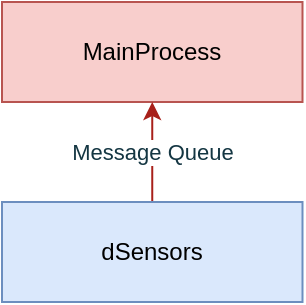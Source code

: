 <mxfile version="16.0.0" type="github" pages="9">
  <diagram name="Overview" id="X1xkp8taMzy9Tt-fy2y1">
    <mxGraphModel dx="2200" dy="764" grid="1" gridSize="10" guides="1" tooltips="1" connect="1" arrows="1" fold="1" page="1" pageScale="1" pageWidth="850" pageHeight="1100" background="none" math="0" shadow="0">
      <root>
        <mxCell id="wn8Pml6cE75ornkcrmNq-0" />
        <mxCell id="wn8Pml6cE75ornkcrmNq-1" parent="wn8Pml6cE75ornkcrmNq-0" />
        <mxCell id="MDNQT7hqEurYdyj0TWIo-0" value="MainProcess" style="rounded=0;whiteSpace=wrap;html=1;sketch=0;strokeColor=#b85450;fillColor=#f8cecc;" parent="wn8Pml6cE75ornkcrmNq-1" vertex="1">
          <mxGeometry x="-480" y="250" width="150.25" height="50" as="geometry" />
        </mxCell>
        <mxCell id="MDNQT7hqEurYdyj0TWIo-3" value="Message Queue" style="edgeStyle=orthogonalEdgeStyle;curved=0;rounded=1;sketch=0;orthogonalLoop=1;jettySize=auto;html=1;fontColor=#143642;strokeColor=#A8201A;fillColor=#FAE5C7;" parent="wn8Pml6cE75ornkcrmNq-1" source="MDNQT7hqEurYdyj0TWIo-1" target="MDNQT7hqEurYdyj0TWIo-0" edge="1">
          <mxGeometry relative="1" as="geometry" />
        </mxCell>
        <mxCell id="MDNQT7hqEurYdyj0TWIo-1" value="dSensors" style="rounded=0;whiteSpace=wrap;html=1;sketch=0;strokeColor=#6c8ebf;fillColor=#dae8fc;" parent="wn8Pml6cE75ornkcrmNq-1" vertex="1">
          <mxGeometry x="-480" y="350" width="150.25" height="50" as="geometry" />
        </mxCell>
      </root>
    </mxGraphModel>
  </diagram>
  <diagram id="aDBwJ8SLfZyllM37NDv4" name="Classes">
    <mxGraphModel dx="931" dy="527" grid="1" gridSize="10" guides="1" tooltips="1" connect="1" arrows="1" fold="1" page="1" pageScale="1" pageWidth="850" pageHeight="1100" math="0" shadow="0">
      <root>
        <mxCell id="17_Jl5ADkOSnZTH1CUi9-0" />
        <mxCell id="17_Jl5ADkOSnZTH1CUi9-1" parent="17_Jl5ADkOSnZTH1CUi9-0" />
        <mxCell id="17_Jl5ADkOSnZTH1CUi9-2" value="CLocalSystem" style="swimlane;fontStyle=1;align=center;verticalAlign=top;childLayout=stackLayout;horizontal=1;startSize=26;horizontalStack=0;resizeParent=1;resizeParentMax=0;resizeLast=0;collapsible=1;marginBottom=0;fillColor=#FAE5C7;strokeColor=#0F8B8D;fontColor=#143642;" parent="17_Jl5ADkOSnZTH1CUi9-1" vertex="1">
          <mxGeometry x="320" y="30" width="210" height="310" as="geometry">
            <mxRectangle x="-80" y="480" width="80" height="26" as="alternateBounds" />
          </mxGeometry>
        </mxCell>
        <mxCell id="17_Jl5ADkOSnZTH1CUi9-3" value="- pir: CPir&#xa;- lamp: CLamp&#xa;- lora: CLoraComm&#xa;- camera: CCamera&#xa;- park: CParkDetection&#xa;&#xa;- msgqSensors: msg queue&#xa;- mutCamFrame: mutex&#xa;- condCamFrame: condition variable&#xa;- timCamFrame: int&#xa;&#xa;&#xa;&#xa;" style="text;strokeColor=none;fillColor=none;align=left;verticalAlign=top;spacingLeft=4;spacingRight=4;overflow=hidden;rotatable=0;points=[[0,0.5],[1,0.5]];portConstraint=eastwest;fontColor=#143642;" parent="17_Jl5ADkOSnZTH1CUi9-2" vertex="1">
          <mxGeometry y="26" width="210" height="154" as="geometry" />
        </mxCell>
        <mxCell id="17_Jl5ADkOSnZTH1CUi9-4" value="" style="line;strokeWidth=1;fillColor=none;align=left;verticalAlign=middle;spacingTop=-1;spacingLeft=3;spacingRight=3;rotatable=0;labelPosition=right;points=[];portConstraint=eastwest;labelBackgroundColor=#DAD2D8;strokeColor=#0F8B8D;fontColor=#143642;" parent="17_Jl5ADkOSnZTH1CUi9-2" vertex="1">
          <mxGeometry y="180" width="210" height="2" as="geometry" />
        </mxCell>
        <mxCell id="17_Jl5ADkOSnZTH1CUi9-5" value="+ CLocalSystem(void)&#xa;+ ~CLocalSystem(void)&#xa;&#xa;+ run(void) void&#xa;- tLoraRecv(void*) void&#xa;- tRecvSensors(void*) void&#xa;- tParkDetection(void*) void&#xa;- pirISR() void&#xa;" style="text;strokeColor=none;fillColor=none;align=left;verticalAlign=top;spacingLeft=4;spacingRight=4;overflow=hidden;rotatable=0;points=[[0,0.5],[1,0.5]];portConstraint=eastwest;fontColor=#143642;" parent="17_Jl5ADkOSnZTH1CUi9-2" vertex="1">
          <mxGeometry y="182" width="210" height="128" as="geometry" />
        </mxCell>
        <mxCell id="17_Jl5ADkOSnZTH1CUi9-26" value="" style="endArrow=diamondThin;endFill=1;endSize=24;html=1;rounded=0;sketch=0;fontColor=#143642;strokeColor=#A8201A;fillColor=#FAE5C7;entryX=1;entryY=0.5;entryDx=0;entryDy=0;" parent="17_Jl5ADkOSnZTH1CUi9-1" target="Hq7dAJ2Xw5EHeuFoyqBQ-2" edge="1">
          <mxGeometry width="160" relative="1" as="geometry">
            <mxPoint x="320" y="95" as="sourcePoint" />
            <mxPoint x="285" y="53" as="targetPoint" />
          </mxGeometry>
        </mxCell>
        <mxCell id="17_Jl5ADkOSnZTH1CUi9-27" value="" style="endArrow=diamondThin;endFill=1;endSize=24;html=1;rounded=0;sketch=0;fontColor=#143642;strokeColor=#A8201A;fillColor=#FAE5C7;entryX=1;entryY=0.5;entryDx=0;entryDy=0;exitX=-0.001;exitY=0.411;exitDx=0;exitDy=0;exitPerimeter=0;" parent="17_Jl5ADkOSnZTH1CUi9-1" source="17_Jl5ADkOSnZTH1CUi9-5" target="Hq7dAJ2Xw5EHeuFoyqBQ-4" edge="1">
          <mxGeometry width="160" relative="1" as="geometry">
            <mxPoint x="404.04" y="154.024" as="sourcePoint" />
            <mxPoint x="240" y="191" as="targetPoint" />
          </mxGeometry>
        </mxCell>
        <mxCell id="17_Jl5ADkOSnZTH1CUi9-28" value="" style="endArrow=diamondThin;endFill=1;endSize=24;html=1;rounded=0;sketch=0;fontColor=#143642;strokeColor=#A8201A;fillColor=#FAE5C7;entryX=0;entryY=0.5;entryDx=0;entryDy=0;exitX=1.008;exitY=0.387;exitDx=0;exitDy=0;exitPerimeter=0;" parent="17_Jl5ADkOSnZTH1CUi9-1" source="17_Jl5ADkOSnZTH1CUi9-3" target="Hq7dAJ2Xw5EHeuFoyqBQ-0" edge="1">
          <mxGeometry width="160" relative="1" as="geometry">
            <mxPoint x="455" y="200" as="sourcePoint" />
            <mxPoint x="600" y="126" as="targetPoint" />
          </mxGeometry>
        </mxCell>
        <mxCell id="17_Jl5ADkOSnZTH1CUi9-30" value="" style="endArrow=diamondThin;endFill=1;endSize=24;html=1;rounded=0;sketch=0;fontColor=#143642;strokeColor=#A8201A;fillColor=#FAE5C7;entryX=0;entryY=0.5;entryDx=0;entryDy=0;exitX=0.999;exitY=0.906;exitDx=0;exitDy=0;exitPerimeter=0;" parent="17_Jl5ADkOSnZTH1CUi9-1" source="17_Jl5ADkOSnZTH1CUi9-3" target="Hq7dAJ2Xw5EHeuFoyqBQ-1" edge="1">
          <mxGeometry width="160" relative="1" as="geometry">
            <mxPoint x="540" y="148" as="sourcePoint" />
            <mxPoint x="600" y="183" as="targetPoint" />
          </mxGeometry>
        </mxCell>
        <mxCell id="17_Jl5ADkOSnZTH1CUi9-35" value="" style="endArrow=diamondThin;endFill=1;endSize=24;html=1;rounded=0;sketch=0;fontColor=#143642;strokeColor=#A8201A;fillColor=#FAE5C7;entryX=1;entryY=0.5;entryDx=0;entryDy=0;exitX=0.006;exitY=0.708;exitDx=0;exitDy=0;exitPerimeter=0;" parent="17_Jl5ADkOSnZTH1CUi9-1" source="17_Jl5ADkOSnZTH1CUi9-3" target="Hq7dAJ2Xw5EHeuFoyqBQ-3" edge="1">
          <mxGeometry width="160" relative="1" as="geometry">
            <mxPoint x="345" y="120" as="sourcePoint" />
            <mxPoint x="250" y="120.02" as="targetPoint" />
          </mxGeometry>
        </mxCell>
        <mxCell id="Hq7dAJ2Xw5EHeuFoyqBQ-0" value="CPir" style="rounded=0;whiteSpace=wrap;html=1;sketch=0;fontColor=#143642;strokeColor=#0F8B8D;fillColor=#FAE5C7;fontStyle=1" parent="17_Jl5ADkOSnZTH1CUi9-1" vertex="1">
          <mxGeometry x="600" y="100" width="120" height="30" as="geometry" />
        </mxCell>
        <mxCell id="Hq7dAJ2Xw5EHeuFoyqBQ-1" value="CLamp" style="rounded=0;whiteSpace=wrap;html=1;sketch=0;fontColor=#143642;strokeColor=#0F8B8D;fillColor=#FAE5C7;fontStyle=1" parent="17_Jl5ADkOSnZTH1CUi9-1" vertex="1">
          <mxGeometry x="600" y="180" width="120" height="30" as="geometry" />
        </mxCell>
        <mxCell id="Hq7dAJ2Xw5EHeuFoyqBQ-2" value="CLoraComm" style="rounded=0;whiteSpace=wrap;html=1;sketch=0;fontColor=#143642;strokeColor=#0F8B8D;fillColor=#FAE5C7;fontStyle=1" parent="17_Jl5ADkOSnZTH1CUi9-1" vertex="1">
          <mxGeometry x="130" y="80" width="120" height="30" as="geometry" />
        </mxCell>
        <mxCell id="Hq7dAJ2Xw5EHeuFoyqBQ-3" value="&lt;div&gt;CCamera&lt;/div&gt;" style="rounded=0;whiteSpace=wrap;html=1;sketch=0;fontColor=#143642;strokeColor=#0F8B8D;fillColor=#FAE5C7;fontStyle=1" parent="17_Jl5ADkOSnZTH1CUi9-1" vertex="1">
          <mxGeometry x="130" y="150" width="120" height="30" as="geometry" />
        </mxCell>
        <mxCell id="Hq7dAJ2Xw5EHeuFoyqBQ-4" value="CParkDetection" style="rounded=0;whiteSpace=wrap;html=1;sketch=0;fontColor=#143642;strokeColor=#0F8B8D;fillColor=#FAE5C7;fontStyle=1" parent="17_Jl5ADkOSnZTH1CUi9-1" vertex="1">
          <mxGeometry x="130" y="250" width="120" height="30" as="geometry" />
        </mxCell>
      </root>
    </mxGraphModel>
  </diagram>
  <diagram id="HcdjmoZaPBOQuIixv0jm" name="ThreadsPriority">
    <mxGraphModel dx="1350" dy="764" grid="1" gridSize="10" guides="1" tooltips="1" connect="1" arrows="1" fold="1" page="1" pageScale="1" pageWidth="850" pageHeight="1100" math="0" shadow="0">
      <root>
        <mxCell id="skMfZww8q4JZ88V34bja-0" />
        <mxCell id="skMfZww8q4JZ88V34bja-1" parent="skMfZww8q4JZ88V34bja-0" />
        <mxCell id="rdfeNp6-GMCc2yEgZiX8-2" value="PirISR" style="rounded=1;whiteSpace=wrap;html=1;fillColor=#f8cecc;strokeColor=#b85450;" parent="skMfZww8q4JZ88V34bja-1" vertex="1">
          <mxGeometry x="160" y="200" width="80" height="30" as="geometry" />
        </mxCell>
        <mxCell id="rdfeNp6-GMCc2yEgZiX8-3" value="tLoraRecv" style="rounded=1;whiteSpace=wrap;html=1;fillColor=#ffe6cc;strokeColor=#d79b00;" parent="skMfZww8q4JZ88V34bja-1" vertex="1">
          <mxGeometry x="240" y="240" width="80" height="30" as="geometry" />
        </mxCell>
        <mxCell id="rdfeNp6-GMCc2yEgZiX8-4" value="tRecvSensor" style="rounded=1;whiteSpace=wrap;html=1;fillColor=#fff2cc;strokeColor=#d6b656;" parent="skMfZww8q4JZ88V34bja-1" vertex="1">
          <mxGeometry x="160" y="240" width="80" height="30" as="geometry" />
        </mxCell>
        <mxCell id="rdfeNp6-GMCc2yEgZiX8-5" value="tParkDetection" style="rounded=1;whiteSpace=wrap;html=1;fillColor=#d5e8d4;strokeColor=#82b366;" parent="skMfZww8q4JZ88V34bja-1" vertex="1">
          <mxGeometry x="160" y="280" width="160" height="30" as="geometry" />
        </mxCell>
        <mxCell id="rdfeNp6-GMCc2yEgZiX8-6" value="tSend" style="rounded=1;whiteSpace=wrap;html=1;fillColor=#f5f5f5;strokeColor=#666666;fontColor=#333333;" parent="skMfZww8q4JZ88V34bja-1" vertex="1">
          <mxGeometry x="240" y="200" width="80" height="30" as="geometry" />
        </mxCell>
        <mxCell id="rdfeNp6-GMCc2yEgZiX8-7" value="tIdle" style="rounded=1;whiteSpace=wrap;html=1;fillColor=#e1d5e7;strokeColor=#9673a6;" parent="skMfZww8q4JZ88V34bja-1" vertex="1">
          <mxGeometry x="160" y="320" width="160" height="30" as="geometry" />
        </mxCell>
        <mxCell id="rdfeNp6-GMCc2yEgZiX8-8" value="" style="shape=flexArrow;endArrow=classic;html=1;rounded=0;fillColor=#f5f5f5;gradientColor=#b3b3b3;strokeColor=#666666;" parent="skMfZww8q4JZ88V34bja-1" edge="1">
          <mxGeometry width="50" height="50" relative="1" as="geometry">
            <mxPoint x="360" y="350" as="sourcePoint" />
            <mxPoint x="360" y="200" as="targetPoint" />
          </mxGeometry>
        </mxCell>
        <mxCell id="rdfeNp6-GMCc2yEgZiX8-9" value="&lt;div&gt;Priority&lt;/div&gt;&lt;div&gt;Level&lt;/div&gt;" style="edgeLabel;html=1;align=center;verticalAlign=middle;resizable=0;points=[];labelBackgroundColor=default;fontStyle=1" parent="rdfeNp6-GMCc2yEgZiX8-8" vertex="1" connectable="0">
          <mxGeometry x="0.539" y="-2" relative="1" as="geometry">
            <mxPoint x="28" y="46" as="offset" />
          </mxGeometry>
        </mxCell>
      </root>
    </mxGraphModel>
  </diagram>
  <diagram id="zZQZrM1WZ4lBrJhfg9WA" name="MainProcess">
    <mxGraphModel dx="1493" dy="364" grid="1" gridSize="10" guides="1" tooltips="1" connect="1" arrows="1" fold="1" page="1" pageScale="1" pageWidth="850" pageHeight="1100" background="none" math="0" shadow="0">
      <root>
        <mxCell id="0Oqra8mfgf_KKJ2Kf83Z-0" />
        <mxCell id="0Oqra8mfgf_KKJ2Kf83Z-1" parent="0Oqra8mfgf_KKJ2Kf83Z-0" />
        <mxCell id="ur2-hx13VQ8dB1HA1T7C-0" style="edgeStyle=orthogonalEdgeStyle;curved=0;rounded=1;sketch=0;orthogonalLoop=1;jettySize=auto;html=1;exitX=0.5;exitY=1;exitDx=0;exitDy=0;entryX=0.5;entryY=0;entryDx=0;entryDy=0;fontColor=#143642;strokeColor=#A8201A;fillColor=#FAE5C7;labelBackgroundColor=#DAD2D8;" parent="0Oqra8mfgf_KKJ2Kf83Z-1" source="ur2-hx13VQ8dB1HA1T7C-1" edge="1">
          <mxGeometry relative="1" as="geometry">
            <mxPoint x="-424.5" y="150" as="targetPoint" />
          </mxGeometry>
        </mxCell>
        <mxCell id="ur2-hx13VQ8dB1HA1T7C-1" value="MainProcess" style="ellipse;whiteSpace=wrap;html=1;fillColor=#FAE5C7;strokeColor=#0F8B8D;fontColor=#143642;fontStyle=1" parent="0Oqra8mfgf_KKJ2Kf83Z-1" vertex="1">
          <mxGeometry x="-488" y="70" width="125.5" height="50" as="geometry" />
        </mxCell>
        <mxCell id="ur2-hx13VQ8dB1HA1T7C-2" style="edgeStyle=orthogonalEdgeStyle;rounded=1;orthogonalLoop=1;jettySize=auto;html=1;exitX=0.5;exitY=1;exitDx=0;exitDy=0;entryX=0.5;entryY=0;entryDx=0;entryDy=0;strokeColor=#A8201A;labelBackgroundColor=#DAD2D8;fontColor=#143642;" parent="0Oqra8mfgf_KKJ2Kf83Z-1" source="ur2-hx13VQ8dB1HA1T7C-9" target="ur2-hx13VQ8dB1HA1T7C-20" edge="1">
          <mxGeometry relative="1" as="geometry">
            <mxPoint x="-424.5" y="180" as="sourcePoint" />
            <mxPoint x="-424.75" y="200.0" as="targetPoint" />
          </mxGeometry>
        </mxCell>
        <mxCell id="ur2-hx13VQ8dB1HA1T7C-3" value="end" style="ellipse;whiteSpace=wrap;html=1;fillColor=#FAE5C7;strokeColor=#0F8B8D;fontColor=#143642;fontStyle=1" parent="0Oqra8mfgf_KKJ2Kf83Z-1" vertex="1">
          <mxGeometry x="-448.75" y="260" width="48" height="30" as="geometry" />
        </mxCell>
        <mxCell id="ur2-hx13VQ8dB1HA1T7C-9" value="&lt;div&gt;&lt;b&gt;Create&lt;/b&gt; &lt;b&gt;CLocalSystem &lt;br&gt;&lt;/b&gt;&lt;/div&gt;&lt;div&gt;&lt;i&gt;localSys&lt;/i&gt;&lt;br&gt;&lt;/div&gt;" style="rounded=0;whiteSpace=wrap;html=1;sketch=0;fontColor=#143642;strokeColor=#0F8B8D;fillColor=#FAE5C7;" parent="0Oqra8mfgf_KKJ2Kf83Z-1" vertex="1">
          <mxGeometry x="-500" y="150" width="150.25" height="40" as="geometry" />
        </mxCell>
        <mxCell id="TKmFw9rMKiPm6f0lpF6J-0" style="edgeStyle=orthogonalEdgeStyle;curved=0;rounded=1;sketch=0;orthogonalLoop=1;jettySize=auto;html=1;exitX=0.5;exitY=1;exitDx=0;exitDy=0;entryX=0.5;entryY=0;entryDx=0;entryDy=0;fontColor=#143642;strokeColor=#A8201A;fillColor=#FAE5C7;" parent="0Oqra8mfgf_KKJ2Kf83Z-1" source="ur2-hx13VQ8dB1HA1T7C-20" target="ur2-hx13VQ8dB1HA1T7C-3" edge="1">
          <mxGeometry relative="1" as="geometry" />
        </mxCell>
        <mxCell id="ur2-hx13VQ8dB1HA1T7C-20" value="&lt;i&gt;localSys&lt;/i&gt;&lt;b&gt;.run()&lt;/b&gt;" style="shape=process;whiteSpace=wrap;html=1;backgroundOutline=1;rounded=0;sketch=0;fontColor=#143642;strokeColor=#0F8B8D;fillColor=#FAE5C7;" parent="0Oqra8mfgf_KKJ2Kf83Z-1" vertex="1">
          <mxGeometry x="-499.75" y="210" width="150" height="30" as="geometry" />
        </mxCell>
      </root>
    </mxGraphModel>
  </diagram>
  <diagram id="xHVjVa41gpsMB4-rL8iE" name="dSensors">
    <mxGraphModel dx="1350" dy="764" grid="1" gridSize="10" guides="1" tooltips="1" connect="1" arrows="1" fold="1" page="1" pageScale="1" pageWidth="850" pageHeight="1100" math="0" shadow="0">
      <root>
        <mxCell id="9kqkc8BBmVhAWw2xq4RF-0" />
        <mxCell id="9kqkc8BBmVhAWw2xq4RF-1" parent="9kqkc8BBmVhAWw2xq4RF-0" />
      </root>
    </mxGraphModel>
  </diagram>
  <diagram id="kUx3Zdc3TNYwLdigoiu9" name="Page-6">
    <mxGraphModel dx="771" dy="437" grid="1" gridSize="10" guides="1" tooltips="1" connect="1" arrows="1" fold="1" page="1" pageScale="1" pageWidth="850" pageHeight="1100" math="0" shadow="0">
      <root>
        <mxCell id="mDH3PJlSy2GJsS2bXpHo-0" />
        <mxCell id="mDH3PJlSy2GJsS2bXpHo-1" parent="mDH3PJlSy2GJsS2bXpHo-0" />
        <mxCell id="mDH3PJlSy2GJsS2bXpHo-2" value="CLdr" style="swimlane;fontStyle=1;align=center;verticalAlign=top;childLayout=stackLayout;horizontal=1;startSize=26;horizontalStack=0;resizeParent=1;resizeParentMax=0;resizeLast=0;collapsible=1;marginBottom=0;fillColor=#FAE5C7;strokeColor=#0F8B8D;fontColor=#143642;" vertex="1" parent="mDH3PJlSy2GJsS2bXpHo-1">
          <mxGeometry x="280" y="80" width="230" height="210" as="geometry" />
        </mxCell>
        <mxCell id="mDH3PJlSy2GJsS2bXpHo-3" value="- luxState : LuxState&#xa;&#xa;- ldrTxList : LdrTxFrame*&#xa;&#xa; " style="text;strokeColor=none;fillColor=none;align=left;verticalAlign=top;spacingLeft=4;spacingRight=4;overflow=hidden;rotatable=0;points=[[0,0.5],[1,0.5]];portConstraint=eastwest;fontColor=#143642;" vertex="1" parent="mDH3PJlSy2GJsS2bXpHo-2">
          <mxGeometry y="26" width="230" height="74" as="geometry" />
        </mxCell>
        <mxCell id="mDH3PJlSy2GJsS2bXpHo-4" value="" style="line;strokeWidth=1;fillColor=none;align=left;verticalAlign=middle;spacingTop=-1;spacingLeft=3;spacingRight=3;rotatable=0;labelPosition=right;points=[];portConstraint=eastwest;labelBackgroundColor=#DAD2D8;strokeColor=#0F8B8D;fontColor=#143642;" vertex="1" parent="mDH3PJlSy2GJsS2bXpHo-2">
          <mxGeometry y="100" width="230" height="8" as="geometry" />
        </mxCell>
        <mxCell id="mDH3PJlSy2GJsS2bXpHo-5" value="+ CLdr(void)&#xa;+ ~CLdr(void)&#xa;&#xa;" style="text;strokeColor=none;fillColor=none;align=left;verticalAlign=top;spacingLeft=4;spacingRight=4;overflow=hidden;rotatable=0;points=[[0,0.5],[1,0.5]];portConstraint=eastwest;fontColor=#143642;spacing=2;fontStyle=0" vertex="1" parent="mDH3PJlSy2GJsS2bXpHo-2">
          <mxGeometry y="108" width="230" height="102" as="geometry" />
        </mxCell>
        <mxCell id="gtKVLmXLTGLdTHDHQ8pC-0" value="&lt;&lt;enumeration&gt;&gt;&#xa;LuxState&#xa;" style="swimlane;fontStyle=1;align=center;verticalAlign=top;childLayout=stackLayout;horizontal=1;startSize=40;horizontalStack=0;resizeParent=1;resizeParentMax=0;resizeLast=0;collapsible=1;marginBottom=0;fillColor=#FAE5C7;strokeColor=#0F8B8D;fontColor=#143642;" vertex="1" parent="mDH3PJlSy2GJsS2bXpHo-1">
          <mxGeometry x="560" y="80" width="110" height="80" as="geometry" />
        </mxCell>
        <mxCell id="gtKVLmXLTGLdTHDHQ8pC-1" value="DAY&#xa;NIGHT&#xa;" style="text;strokeColor=none;fillColor=none;align=left;verticalAlign=top;spacingLeft=4;spacingRight=4;overflow=hidden;rotatable=0;points=[[0,0.5],[1,0.5]];portConstraint=eastwest;fontColor=#143642;" vertex="1" parent="gtKVLmXLTGLdTHDHQ8pC-0">
          <mxGeometry y="40" width="110" height="40" as="geometry" />
        </mxCell>
        <mxCell id="gtKVLmXLTGLdTHDHQ8pC-2" value="CSensor" style="swimlane;fontStyle=1;align=center;verticalAlign=top;childLayout=stackLayout;horizontal=1;startSize=26;horizontalStack=0;resizeParent=1;resizeParentMax=0;resizeLast=0;collapsible=1;marginBottom=0;fillColor=#FAE5C7;strokeColor=#0F8B8D;fontColor=#143642;" vertex="1" parent="mDH3PJlSy2GJsS2bXpHo-1">
          <mxGeometry x="30" y="80" width="230" height="210" as="geometry" />
        </mxCell>
        <mxCell id="gtKVLmXLTGLdTHDHQ8pC-3" value="- luxState : LuxState&#xa;- oldLuxState : LuxState&#xa;&#xa;- &#xa;&#xa; " style="text;strokeColor=none;fillColor=none;align=left;verticalAlign=top;spacingLeft=4;spacingRight=4;overflow=hidden;rotatable=0;points=[[0,0.5],[1,0.5]];portConstraint=eastwest;fontColor=#143642;" vertex="1" parent="gtKVLmXLTGLdTHDHQ8pC-2">
          <mxGeometry y="26" width="230" height="74" as="geometry" />
        </mxCell>
        <mxCell id="gtKVLmXLTGLdTHDHQ8pC-4" value="" style="line;strokeWidth=1;fillColor=none;align=left;verticalAlign=middle;spacingTop=-1;spacingLeft=3;spacingRight=3;rotatable=0;labelPosition=right;points=[];portConstraint=eastwest;labelBackgroundColor=#DAD2D8;strokeColor=#0F8B8D;fontColor=#143642;" vertex="1" parent="gtKVLmXLTGLdTHDHQ8pC-2">
          <mxGeometry y="100" width="230" height="8" as="geometry" />
        </mxCell>
        <mxCell id="gtKVLmXLTGLdTHDHQ8pC-5" value="+ CSensor(void)&#xa;+ ~CSensor(void)&#xa;+ open(void) bool&#xa;+ close(void) bool&#xa;&#xa;- failureDetectIsr(void) bool" style="text;strokeColor=none;fillColor=none;align=left;verticalAlign=top;spacingLeft=4;spacingRight=4;overflow=hidden;rotatable=0;points=[[0,0.5],[1,0.5]];portConstraint=eastwest;fontColor=#143642;spacing=2;fontStyle=0" vertex="1" parent="gtKVLmXLTGLdTHDHQ8pC-2">
          <mxGeometry y="108" width="230" height="102" as="geometry" />
        </mxCell>
        <mxCell id="8JWgyzNT02Uq4XcqJj3g-0" value="&lt;&lt;struct&gt;&gt;&#xa;LdrTxFrame&#xa;" style="swimlane;fontStyle=1;align=center;verticalAlign=top;childLayout=stackLayout;horizontal=1;startSize=40;horizontalStack=0;resizeParent=1;resizeParentMax=0;resizeLast=0;collapsible=1;marginBottom=0;fillColor=#FAE5C7;strokeColor=#0F8B8D;fontColor=#143642;" vertex="1" parent="mDH3PJlSy2GJsS2bXpHo-1">
          <mxGeometry x="560" y="190" width="110" height="80" as="geometry" />
        </mxCell>
        <mxCell id="8JWgyzNT02Uq4XcqJj3g-1" value="string cmd&#xa;LuxState state&#xa;" style="text;strokeColor=none;fillColor=none;align=left;verticalAlign=top;spacingLeft=4;spacingRight=4;overflow=hidden;rotatable=0;points=[[0,0.5],[1,0.5]];portConstraint=eastwest;fontColor=#143642;" vertex="1" parent="8JWgyzNT02Uq4XcqJj3g-0">
          <mxGeometry y="40" width="110" height="40" as="geometry" />
        </mxCell>
      </root>
    </mxGraphModel>
  </diagram>
  <diagram id="0YjJAerTEC8i-2iqpPhU" name="tLdr">
    <mxGraphModel dx="1038" dy="1688" grid="1" gridSize="10" guides="1" tooltips="1" connect="1" arrows="1" fold="1" page="1" pageScale="1" pageWidth="850" pageHeight="1100" background="none" math="0" shadow="0">
      <root>
        <mxCell id="gbvN99FPdRHd5MF_-eZi-0" />
        <mxCell id="gbvN99FPdRHd5MF_-eZi-1" parent="gbvN99FPdRHd5MF_-eZi-0" />
        <mxCell id="i07VuvRTWmZS_JENPyaN-0" value="" style="edgeStyle=orthogonalEdgeStyle;rounded=1;orthogonalLoop=1;jettySize=auto;html=1;strokeColor=#A8201A;fontFamily=Helvetica;labelBackgroundColor=#DAD2D8;fontColor=#143642;entryX=0.5;entryY=0;entryDx=0;entryDy=0;startArrow=none;" edge="1" parent="gbvN99FPdRHd5MF_-eZi-1" source="i07VuvRTWmZS_JENPyaN-92" target="ZQDLE7s6zX671a95yh-f-1">
          <mxGeometry relative="1" as="geometry">
            <mxPoint x="429.62" y="160" as="targetPoint" />
            <Array as="points" />
          </mxGeometry>
        </mxCell>
        <mxCell id="i07VuvRTWmZS_JENPyaN-94" style="edgeStyle=orthogonalEdgeStyle;curved=0;rounded=1;sketch=0;orthogonalLoop=1;jettySize=auto;html=1;exitX=0.5;exitY=1;exitDx=0;exitDy=0;entryX=0.5;entryY=0;entryDx=0;entryDy=0;fontColor=#143642;strokeColor=#A8201A;fillColor=#FAE5C7;" edge="1" parent="gbvN99FPdRHd5MF_-eZi-1" source="i07VuvRTWmZS_JENPyaN-1" target="i07VuvRTWmZS_JENPyaN-92">
          <mxGeometry relative="1" as="geometry" />
        </mxCell>
        <mxCell id="i07VuvRTWmZS_JENPyaN-1" value="tLdr" style="ellipse;whiteSpace=wrap;html=1;fontFamily=Helvetica;fillColor=#FAE5C7;strokeColor=#0F8B8D;fontColor=#143642;fontStyle=1" vertex="1" parent="gbvN99FPdRHd5MF_-eZi-1">
          <mxGeometry x="380.0" y="-40" width="100" height="50" as="geometry" />
        </mxCell>
        <mxCell id="i07VuvRTWmZS_JENPyaN-75" value="" style="edgeStyle=orthogonalEdgeStyle;rounded=1;orthogonalLoop=1;jettySize=auto;html=1;strokeColor=#A8201A;fontFamily=Helvetica;labelBackgroundColor=#DAD2D8;fontColor=#143642;exitX=0.5;exitY=1;exitDx=0;exitDy=0;entryX=0;entryY=0.5;entryDx=0;entryDy=0;" edge="1" parent="gbvN99FPdRHd5MF_-eZi-1" source="i07VuvRTWmZS_JENPyaN-85" target="i07VuvRTWmZS_JENPyaN-88">
          <mxGeometry relative="1" as="geometry">
            <mxPoint x="315.315" y="500" as="sourcePoint" />
          </mxGeometry>
        </mxCell>
        <mxCell id="i07VuvRTWmZS_JENPyaN-76" value="&lt;i&gt;luxState != oldLuxState?&lt;br&gt;&lt;/i&gt;" style="rhombus;whiteSpace=wrap;html=1;rounded=0;sketch=0;fontColor=#143642;strokeColor=#0F8B8D;fillColor=#FAE5C7;" vertex="1" parent="gbvN99FPdRHd5MF_-eZi-1">
          <mxGeometry x="380" y="280" width="100" height="90" as="geometry" />
        </mxCell>
        <mxCell id="i07VuvRTWmZS_JENPyaN-77" value="Returns &lt;i&gt;luxState&lt;/i&gt;" style="edgeStyle=orthogonalEdgeStyle;curved=0;rounded=1;sketch=0;orthogonalLoop=1;jettySize=auto;html=1;entryX=0.5;entryY=0;entryDx=0;entryDy=0;fontColor=#143642;strokeColor=#A8201A;fillColor=#FAE5C7;exitX=0.5;exitY=1;exitDx=0;exitDy=0;" edge="1" parent="gbvN99FPdRHd5MF_-eZi-1" target="ZQDLE7s6zX671a95yh-f-2" source="tEx4YEQ7EH0JIqqTc-jN-0">
          <mxGeometry relative="1" as="geometry">
            <mxPoint x="420.21" y="210" as="sourcePoint" />
          </mxGeometry>
        </mxCell>
        <mxCell id="i07VuvRTWmZS_JENPyaN-78" style="edgeStyle=orthogonalEdgeStyle;curved=0;rounded=1;sketch=0;orthogonalLoop=1;jettySize=auto;html=1;exitX=0;exitY=0.5;exitDx=0;exitDy=0;entryX=0.5;entryY=0;entryDx=0;entryDy=0;fontColor=#143642;strokeColor=#A8201A;fillColor=#FAE5C7;" edge="1" parent="gbvN99FPdRHd5MF_-eZi-1" source="i07VuvRTWmZS_JENPyaN-76" target="i07VuvRTWmZS_JENPyaN-82">
          <mxGeometry relative="1" as="geometry">
            <mxPoint x="380.21" y="350" as="sourcePoint" />
            <mxPoint x="325.105" y="360" as="targetPoint" />
          </mxGeometry>
        </mxCell>
        <mxCell id="i07VuvRTWmZS_JENPyaN-79" value="Yes" style="edgeLabel;html=1;align=center;verticalAlign=middle;resizable=0;points=[];fontColor=#143642;" vertex="1" connectable="0" parent="i07VuvRTWmZS_JENPyaN-78">
          <mxGeometry x="-0.647" y="-2" relative="1" as="geometry">
            <mxPoint as="offset" />
          </mxGeometry>
        </mxCell>
        <mxCell id="i07VuvRTWmZS_JENPyaN-80" style="edgeStyle=orthogonalEdgeStyle;curved=0;rounded=1;sketch=0;orthogonalLoop=1;jettySize=auto;html=1;exitX=1;exitY=0.5;exitDx=0;exitDy=0;fontColor=#143642;strokeColor=#A8201A;fillColor=#FAE5C7;entryX=1;entryY=0.5;entryDx=0;entryDy=0;" edge="1" parent="gbvN99FPdRHd5MF_-eZi-1" source="i07VuvRTWmZS_JENPyaN-76" target="i07VuvRTWmZS_JENPyaN-88">
          <mxGeometry relative="1" as="geometry">
            <mxPoint x="480.21" y="350" as="sourcePoint" />
            <mxPoint x="500" y="530" as="targetPoint" />
            <Array as="points">
              <mxPoint x="540" y="325" />
              <mxPoint x="540" y="470" />
            </Array>
          </mxGeometry>
        </mxCell>
        <mxCell id="i07VuvRTWmZS_JENPyaN-81" value="No" style="edgeLabel;html=1;align=center;verticalAlign=middle;resizable=0;points=[];fontColor=#143642;" vertex="1" connectable="0" parent="i07VuvRTWmZS_JENPyaN-80">
          <mxGeometry x="-0.572" y="1" relative="1" as="geometry">
            <mxPoint x="-46" y="-5" as="offset" />
          </mxGeometry>
        </mxCell>
        <mxCell id="i07VuvRTWmZS_JENPyaN-82" value="&lt;div&gt;sendCmd&lt;/div&gt;&lt;div&gt;(&lt;span style=&quot;font-weight: normal&quot;&gt;&lt;i&gt;ldrStateList[luxState].cmd&lt;b&gt;)&lt;/b&gt;&lt;/i&gt;&lt;/span&gt;&lt;/div&gt;" style="shape=process;whiteSpace=wrap;html=1;backgroundOutline=1;rounded=0;sketch=0;fontColor=#143642;strokeColor=#0F8B8D;fillColor=#FAE5C7;fontStyle=1" vertex="1" parent="gbvN99FPdRHd5MF_-eZi-1">
          <mxGeometry x="220" y="370" width="185.85" height="30" as="geometry" />
        </mxCell>
        <mxCell id="i07VuvRTWmZS_JENPyaN-83" style="edgeStyle=orthogonalEdgeStyle;curved=0;rounded=1;sketch=0;orthogonalLoop=1;jettySize=auto;html=1;exitX=0.5;exitY=1;exitDx=0;exitDy=0;entryX=0.5;entryY=0;entryDx=0;entryDy=0;fontColor=#143642;strokeColor=#A8201A;fillColor=#FAE5C7;" edge="1" parent="gbvN99FPdRHd5MF_-eZi-1" source="i07VuvRTWmZS_JENPyaN-82" target="i07VuvRTWmZS_JENPyaN-85">
          <mxGeometry relative="1" as="geometry">
            <mxPoint x="325.32" y="400" as="sourcePoint" />
          </mxGeometry>
        </mxCell>
        <mxCell id="i07VuvRTWmZS_JENPyaN-85" value="&lt;i&gt;oldLuxState &amp;lt;- luxState&lt;/i&gt;" style="rounded=0;whiteSpace=wrap;html=1;sketch=0;fontColor=#143642;strokeColor=#0F8B8D;fillColor=#FAE5C7;fontFamily=Helvetica;" vertex="1" parent="gbvN99FPdRHd5MF_-eZi-1">
          <mxGeometry x="220" y="420" width="185.85" height="30" as="geometry" />
        </mxCell>
        <mxCell id="i07VuvRTWmZS_JENPyaN-88" value="1" style="ellipse;whiteSpace=wrap;html=1;fontFamily=Helvetica;fillColor=#FAE5C7;strokeColor=#0F8B8D;fontColor=#143642;fontStyle=1" vertex="1" parent="gbvN99FPdRHd5MF_-eZi-1">
          <mxGeometry x="419.62" y="460" width="20" height="20" as="geometry" />
        </mxCell>
        <mxCell id="i07VuvRTWmZS_JENPyaN-89" value="" style="endArrow=none;dashed=1;html=1;dashPattern=1 3;strokeWidth=2;rounded=1;sketch=0;fontColor=#143642;fillColor=#FAE5C7;curved=0;entryX=0;entryY=0.5;entryDx=0;entryDy=0;exitX=1;exitY=1;exitDx=0;exitDy=0;exitPerimeter=0;" edge="1" parent="gbvN99FPdRHd5MF_-eZi-1" source="i07VuvRTWmZS_JENPyaN-90" target="i07VuvRTWmZS_JENPyaN-82">
          <mxGeometry width="50" height="50" relative="1" as="geometry">
            <mxPoint x="190" y="350" as="sourcePoint" />
            <mxPoint x="210" y="370" as="targetPoint" />
          </mxGeometry>
        </mxCell>
        <mxCell id="i07VuvRTWmZS_JENPyaN-90" value="Send &lt;i&gt;cmd &lt;/i&gt;related to the current &lt;i&gt;luxState&lt;/i&gt;" style="shape=note;whiteSpace=wrap;html=1;backgroundOutline=1;darkOpacity=0.05;rounded=0;sketch=0;fontColor=#143642;strokeColor=#0F8B8D;fillColor=#FAE5C7;size=11;" vertex="1" parent="gbvN99FPdRHd5MF_-eZi-1">
          <mxGeometry x="100" y="310" width="110" height="50" as="geometry" />
        </mxCell>
        <mxCell id="i07VuvRTWmZS_JENPyaN-95" style="edgeStyle=orthogonalEdgeStyle;curved=0;rounded=1;sketch=0;orthogonalLoop=1;jettySize=auto;html=1;exitX=0;exitY=0.5;exitDx=0;exitDy=0;entryX=1;entryY=0.5;entryDx=0;entryDy=0;fontColor=#143642;strokeColor=#A8201A;fillColor=#FAE5C7;" edge="1" parent="gbvN99FPdRHd5MF_-eZi-1" source="i07VuvRTWmZS_JENPyaN-91" target="i07VuvRTWmZS_JENPyaN-92">
          <mxGeometry relative="1" as="geometry" />
        </mxCell>
        <mxCell id="i07VuvRTWmZS_JENPyaN-91" value="1" style="ellipse;whiteSpace=wrap;html=1;fontFamily=Helvetica;fillColor=#FAE5C7;strokeColor=#0F8B8D;fontColor=#143642;fontStyle=1" vertex="1" parent="gbvN99FPdRHd5MF_-eZi-1">
          <mxGeometry x="549.79" y="30" width="20" height="20" as="geometry" />
        </mxCell>
        <mxCell id="i07VuvRTWmZS_JENPyaN-92" value="" style="ellipse;whiteSpace=wrap;html=1;fontFamily=Helvetica;fillColor=#FAE5C7;strokeColor=#0F8B8D;fontColor=#143642;fontStyle=1" vertex="1" parent="gbvN99FPdRHd5MF_-eZi-1">
          <mxGeometry x="420.0" y="30" width="20" height="20" as="geometry" />
        </mxCell>
        <mxCell id="tEx4YEQ7EH0JIqqTc-jN-0" value="getLuxState()" style="shape=process;whiteSpace=wrap;html=1;backgroundOutline=1;rounded=0;sketch=0;fontColor=#143642;strokeColor=#0F8B8D;fillColor=#FAE5C7;fontStyle=1" vertex="1" parent="gbvN99FPdRHd5MF_-eZi-1">
          <mxGeometry x="360" y="170" width="140" height="30" as="geometry" />
        </mxCell>
        <mxCell id="ZQDLE7s6zX671a95yh-f-5" style="edgeStyle=orthogonalEdgeStyle;curved=0;rounded=1;sketch=0;orthogonalLoop=1;jettySize=auto;html=1;exitX=0.5;exitY=1;exitDx=0;exitDy=0;entryX=0.5;entryY=0;entryDx=0;entryDy=0;fontColor=#143642;strokeColor=#A8201A;fillColor=#FAE5C7;" edge="1" parent="gbvN99FPdRHd5MF_-eZi-1" source="ZQDLE7s6zX671a95yh-f-0" target="tEx4YEQ7EH0JIqqTc-jN-0">
          <mxGeometry relative="1" as="geometry" />
        </mxCell>
        <mxCell id="ZQDLE7s6zX671a95yh-f-0" value="&lt;b&gt;Wait&lt;/b&gt; for &lt;i&gt;condLdrRead&lt;/i&gt;" style="rounded=0;whiteSpace=wrap;html=1;sketch=0;fontColor=#143642;strokeColor=#0F8B8D;fillColor=#FAE5C7;fontFamily=Helvetica;" vertex="1" parent="gbvN99FPdRHd5MF_-eZi-1">
          <mxGeometry x="359.73" y="120" width="140" height="30" as="geometry" />
        </mxCell>
        <mxCell id="ZQDLE7s6zX671a95yh-f-3" style="edgeStyle=orthogonalEdgeStyle;curved=0;rounded=1;sketch=0;orthogonalLoop=1;jettySize=auto;html=1;exitX=0.5;exitY=1;exitDx=0;exitDy=0;fontColor=#143642;strokeColor=#A8201A;fillColor=#FAE5C7;" edge="1" parent="gbvN99FPdRHd5MF_-eZi-1" source="ZQDLE7s6zX671a95yh-f-1" target="ZQDLE7s6zX671a95yh-f-0">
          <mxGeometry relative="1" as="geometry" />
        </mxCell>
        <mxCell id="ZQDLE7s6zX671a95yh-f-1" value="&lt;b&gt;Lock&lt;/b&gt; &lt;i&gt;mutLdrRead&lt;/i&gt;" style="rounded=0;whiteSpace=wrap;html=1;sketch=0;fontColor=#143642;strokeColor=#0F8B8D;fillColor=#FAE5C7;fontFamily=Helvetica;" vertex="1" parent="gbvN99FPdRHd5MF_-eZi-1">
          <mxGeometry x="359.51" y="70" width="140" height="30" as="geometry" />
        </mxCell>
        <mxCell id="ZQDLE7s6zX671a95yh-f-4" style="edgeStyle=orthogonalEdgeStyle;curved=0;rounded=1;sketch=0;orthogonalLoop=1;jettySize=auto;html=1;exitX=0.5;exitY=1;exitDx=0;exitDy=0;entryX=0.5;entryY=0;entryDx=0;entryDy=0;fontColor=#143642;strokeColor=#A8201A;fillColor=#FAE5C7;" edge="1" parent="gbvN99FPdRHd5MF_-eZi-1" source="ZQDLE7s6zX671a95yh-f-2" target="i07VuvRTWmZS_JENPyaN-76">
          <mxGeometry relative="1" as="geometry" />
        </mxCell>
        <mxCell id="ZQDLE7s6zX671a95yh-f-2" value="&lt;b&gt;Unlock&lt;/b&gt; &lt;i&gt;mutLdrRead&lt;/i&gt;" style="rounded=0;whiteSpace=wrap;html=1;sketch=0;fontColor=#143642;strokeColor=#0F8B8D;fillColor=#FAE5C7;fontFamily=Helvetica;" vertex="1" parent="gbvN99FPdRHd5MF_-eZi-1">
          <mxGeometry x="360" y="230" width="140" height="30" as="geometry" />
        </mxCell>
      </root>
    </mxGraphModel>
  </diagram>
  <diagram id="IFuJVOUo3k8MOXiV1CS-" name="getLuxState">
    <mxGraphModel dx="931" dy="527" grid="1" gridSize="10" guides="1" tooltips="1" connect="1" arrows="1" fold="1" page="1" pageScale="1" pageWidth="850" pageHeight="1100" math="0" shadow="0">
      <root>
        <mxCell id="xCZz097dx2cwohvWb95H-0" />
        <mxCell id="xCZz097dx2cwohvWb95H-1" parent="xCZz097dx2cwohvWb95H-0" />
        <mxCell id="xCZz097dx2cwohvWb95H-2" style="edgeStyle=orthogonalEdgeStyle;curved=0;rounded=1;sketch=0;orthogonalLoop=1;jettySize=auto;html=1;exitX=0.5;exitY=1;exitDx=0;exitDy=0;entryX=0;entryY=0.5;entryDx=0;entryDy=0;fontColor=#143642;strokeColor=#A8201A;fillColor=#FAE5C7;" edge="1" parent="xCZz097dx2cwohvWb95H-1" target="xCZz097dx2cwohvWb95H-12">
          <mxGeometry relative="1" as="geometry">
            <mxPoint x="309.62" y="340" as="sourcePoint" />
            <Array as="points">
              <mxPoint x="309.62" y="360" />
            </Array>
          </mxGeometry>
        </mxCell>
        <mxCell id="xCZz097dx2cwohvWb95H-3" value="Returns &lt;i&gt;lux&lt;/i&gt;" style="edgeStyle=orthogonalEdgeStyle;curved=0;rounded=1;sketch=0;orthogonalLoop=1;jettySize=auto;html=1;exitX=0.5;exitY=1;exitDx=0;exitDy=0;entryX=0.5;entryY=0;entryDx=0;entryDy=0;fontColor=#143642;strokeColor=#A8201A;fillColor=#FAE5C7;" edge="1" parent="xCZz097dx2cwohvWb95H-1" source="xCZz097dx2cwohvWb95H-4" target="xCZz097dx2cwohvWb95H-9">
          <mxGeometry relative="1" as="geometry">
            <mxPoint x="429.57" y="180.0" as="targetPoint" />
          </mxGeometry>
        </mxCell>
        <mxCell id="xCZz097dx2cwohvWb95H-4" value="getLux()" style="shape=process;whiteSpace=wrap;html=1;backgroundOutline=1;rounded=0;sketch=0;fontColor=#143642;strokeColor=#0F8B8D;fillColor=#FAE5C7;fontStyle=1" vertex="1" parent="xCZz097dx2cwohvWb95H-1">
          <mxGeometry x="359.83" y="160" width="140" height="30" as="geometry" />
        </mxCell>
        <mxCell id="xCZz097dx2cwohvWb95H-5" style="edgeStyle=orthogonalEdgeStyle;curved=0;rounded=1;sketch=0;orthogonalLoop=1;jettySize=auto;html=1;exitX=0;exitY=0.5;exitDx=0;exitDy=0;entryX=0.5;entryY=0;entryDx=0;entryDy=0;fontColor=#143642;strokeColor=#A8201A;fillColor=#FAE5C7;" edge="1" parent="xCZz097dx2cwohvWb95H-1" source="xCZz097dx2cwohvWb95H-9">
          <mxGeometry relative="1" as="geometry">
            <mxPoint x="309.62" y="310" as="targetPoint" />
            <Array as="points">
              <mxPoint x="309.62" y="280" />
            </Array>
          </mxGeometry>
        </mxCell>
        <mxCell id="xCZz097dx2cwohvWb95H-6" value="Yes" style="edgeLabel;html=1;align=center;verticalAlign=middle;resizable=0;points=[];fontColor=#143642;" vertex="1" connectable="0" parent="xCZz097dx2cwohvWb95H-5">
          <mxGeometry x="-0.647" y="-2" relative="1" as="geometry">
            <mxPoint as="offset" />
          </mxGeometry>
        </mxCell>
        <mxCell id="xCZz097dx2cwohvWb95H-7" style="edgeStyle=orthogonalEdgeStyle;curved=0;rounded=1;sketch=0;orthogonalLoop=1;jettySize=auto;html=1;exitX=1;exitY=0.5;exitDx=0;exitDy=0;entryX=0.5;entryY=0;entryDx=0;entryDy=0;fontColor=#143642;strokeColor=#A8201A;fillColor=#FAE5C7;" edge="1" parent="xCZz097dx2cwohvWb95H-1" source="xCZz097dx2cwohvWb95H-9" target="xCZz097dx2cwohvWb95H-11">
          <mxGeometry relative="1" as="geometry" />
        </mxCell>
        <mxCell id="xCZz097dx2cwohvWb95H-8" value="No" style="edgeLabel;html=1;align=center;verticalAlign=middle;resizable=0;points=[];fontColor=#143642;" vertex="1" connectable="0" parent="xCZz097dx2cwohvWb95H-7">
          <mxGeometry x="-0.572" y="1" relative="1" as="geometry">
            <mxPoint as="offset" />
          </mxGeometry>
        </mxCell>
        <mxCell id="xCZz097dx2cwohvWb95H-9" value="&lt;i&gt;lux &lt;/i&gt;bellow day light level?&lt;br&gt;&lt;i&gt;&lt;/i&gt;" style="rhombus;whiteSpace=wrap;html=1;rounded=0;sketch=0;fontColor=#143642;strokeColor=#0F8B8D;fillColor=#FAE5C7;" vertex="1" parent="xCZz097dx2cwohvWb95H-1">
          <mxGeometry x="379.62" y="230" width="100" height="100" as="geometry" />
        </mxCell>
        <mxCell id="xCZz097dx2cwohvWb95H-10" style="edgeStyle=orthogonalEdgeStyle;curved=0;rounded=1;sketch=0;orthogonalLoop=1;jettySize=auto;html=1;exitX=0.5;exitY=1;exitDx=0;exitDy=0;entryX=1;entryY=0.5;entryDx=0;entryDy=0;fontColor=#143642;strokeColor=#A8201A;fillColor=#FAE5C7;" edge="1" parent="xCZz097dx2cwohvWb95H-1" source="xCZz097dx2cwohvWb95H-11" target="xCZz097dx2cwohvWb95H-12">
          <mxGeometry relative="1" as="geometry" />
        </mxCell>
        <mxCell id="xCZz097dx2cwohvWb95H-11" value="&lt;i&gt;luxState &amp;lt;- DAY&lt;/i&gt;&lt;br&gt;&lt;i&gt;&lt;/i&gt;" style="rounded=0;whiteSpace=wrap;html=1;sketch=0;fontColor=#143642;strokeColor=#0F8B8D;fillColor=#FAE5C7;fontFamily=Helvetica;" vertex="1" parent="xCZz097dx2cwohvWb95H-1">
          <mxGeometry x="479.62" y="310" width="140" height="30" as="geometry" />
        </mxCell>
        <mxCell id="lPu0tG-88fHgDfwCRPMO-1" style="edgeStyle=orthogonalEdgeStyle;curved=0;rounded=1;sketch=0;orthogonalLoop=1;jettySize=auto;html=1;exitX=0.5;exitY=1;exitDx=0;exitDy=0;fontColor=#143642;strokeColor=#A8201A;fillColor=#FAE5C7;" edge="1" parent="xCZz097dx2cwohvWb95H-1" source="xCZz097dx2cwohvWb95H-12" target="lPu0tG-88fHgDfwCRPMO-0">
          <mxGeometry relative="1" as="geometry" />
        </mxCell>
        <mxCell id="xCZz097dx2cwohvWb95H-12" value="" style="ellipse;whiteSpace=wrap;html=1;fontFamily=Helvetica;fillColor=#FAE5C7;strokeColor=#0F8B8D;fontColor=#143642;fontStyle=1" vertex="1" parent="xCZz097dx2cwohvWb95H-1">
          <mxGeometry x="419.83" y="350" width="20" height="20" as="geometry" />
        </mxCell>
        <mxCell id="xCZz097dx2cwohvWb95H-15" value="" style="edgeStyle=orthogonalEdgeStyle;curved=0;rounded=1;sketch=0;orthogonalLoop=1;jettySize=auto;html=1;fontColor=#143642;strokeColor=#A8201A;fillColor=#FAE5C7;entryX=0.5;entryY=0;entryDx=0;entryDy=0;" edge="1" parent="xCZz097dx2cwohvWb95H-1" source="xCZz097dx2cwohvWb95H-16">
          <mxGeometry relative="1" as="geometry">
            <mxPoint x="429.84" y="210.0" as="targetPoint" />
          </mxGeometry>
        </mxCell>
        <mxCell id="VpJKvxi3fAHXVaeAct3n-1" style="edgeStyle=orthogonalEdgeStyle;curved=0;rounded=1;sketch=0;orthogonalLoop=1;jettySize=auto;html=1;exitX=0.5;exitY=1;exitDx=0;exitDy=0;entryX=0.5;entryY=0;entryDx=0;entryDy=0;fontColor=#143642;strokeColor=#A8201A;fillColor=#FAE5C7;" edge="1" parent="xCZz097dx2cwohvWb95H-1" source="VpJKvxi3fAHXVaeAct3n-0" target="xCZz097dx2cwohvWb95H-4">
          <mxGeometry relative="1" as="geometry">
            <mxPoint x="429.62" y="160" as="targetPoint" />
          </mxGeometry>
        </mxCell>
        <mxCell id="VpJKvxi3fAHXVaeAct3n-0" value="&lt;div&gt;getLuxState&lt;/div&gt;&lt;div&gt;&lt;br&gt;&lt;/div&gt;&lt;div&gt;OUT: &lt;span style=&quot;font-weight: normal&quot;&gt;&lt;i&gt;luxState&lt;/i&gt;&lt;/span&gt;&lt;br&gt;&lt;/div&gt;" style="ellipse;whiteSpace=wrap;html=1;fontFamily=Helvetica;fillColor=#FAE5C7;strokeColor=#0F8B8D;fontColor=#143642;fontStyle=1" vertex="1" parent="xCZz097dx2cwohvWb95H-1">
          <mxGeometry x="379.62" y="90" width="100" height="50" as="geometry" />
        </mxCell>
        <mxCell id="teQZP5KoCNGg-RfcRTMQ-0" value="&lt;i&gt;luxState &amp;lt;- &lt;/i&gt;NIGHT&lt;br&gt;&lt;i&gt;&lt;/i&gt;" style="rounded=0;whiteSpace=wrap;html=1;sketch=0;fontColor=#143642;strokeColor=#0F8B8D;fillColor=#FAE5C7;fontFamily=Helvetica;" vertex="1" parent="xCZz097dx2cwohvWb95H-1">
          <mxGeometry x="239.62" y="310" width="140" height="30" as="geometry" />
        </mxCell>
        <mxCell id="lPu0tG-88fHgDfwCRPMO-0" value="end" style="ellipse;whiteSpace=wrap;html=1;fontFamily=Helvetica;fillColor=#FAE5C7;strokeColor=#0F8B8D;fontColor=#143642;fontStyle=1" vertex="1" parent="xCZz097dx2cwohvWb95H-1">
          <mxGeometry x="402.33" y="390" width="55" height="30" as="geometry" />
        </mxCell>
      </root>
    </mxGraphModel>
  </diagram>
  <diagram id="VZ7JVeUMHZF7Ms7cYAPS" name="sendCmd">
    <mxGraphModel dx="540" dy="306" grid="1" gridSize="10" guides="1" tooltips="1" connect="1" arrows="1" fold="1" page="1" pageScale="1" pageWidth="850" pageHeight="1100" math="0" shadow="0">
      <root>
        <mxCell id="gOgLuoAGUfQ-yZahVMPq-0" />
        <mxCell id="gOgLuoAGUfQ-yZahVMPq-1" parent="gOgLuoAGUfQ-yZahVMPq-0" />
        <mxCell id="gOgLuoAGUfQ-yZahVMPq-2" value="&lt;div&gt;msg_queue(&lt;i&gt;&lt;span style=&quot;font-weight: normal&quot;&gt;msgq&lt;/span&gt;, &lt;/i&gt;&lt;span style=&quot;font-weight: normal&quot;&gt;&lt;i&gt;cmd&lt;b&gt;)&lt;/b&gt;&lt;/i&gt;&lt;/span&gt;&lt;/div&gt;" style="shape=process;whiteSpace=wrap;html=1;backgroundOutline=1;rounded=0;sketch=0;fontColor=#143642;strokeColor=#0F8B8D;fillColor=#FAE5C7;fontStyle=1" vertex="1" parent="gOgLuoAGUfQ-yZahVMPq-1">
          <mxGeometry x="340" y="80" width="170" height="30" as="geometry" />
        </mxCell>
        <mxCell id="gOgLuoAGUfQ-yZahVMPq-3" style="edgeStyle=orthogonalEdgeStyle;curved=0;rounded=1;sketch=0;orthogonalLoop=1;jettySize=auto;html=1;exitX=0.5;exitY=1;exitDx=0;exitDy=0;entryX=0.5;entryY=0;entryDx=0;entryDy=0;fontColor=#143642;strokeColor=#A8201A;fillColor=#FAE5C7;" edge="1" parent="gOgLuoAGUfQ-yZahVMPq-1" source="gOgLuoAGUfQ-yZahVMPq-2" target="gOgLuoAGUfQ-yZahVMPq-4">
          <mxGeometry relative="1" as="geometry">
            <mxPoint x="439.79" y="110" as="sourcePoint" />
            <mxPoint x="429.68" y="130" as="targetPoint" />
          </mxGeometry>
        </mxCell>
        <mxCell id="uQghJdl57Eg7WRJk19nO-1" style="edgeStyle=orthogonalEdgeStyle;curved=0;rounded=1;sketch=0;orthogonalLoop=1;jettySize=auto;html=1;exitX=0.5;exitY=1;exitDx=0;exitDy=0;entryX=0.5;entryY=0;entryDx=0;entryDy=0;fontColor=#143642;strokeColor=#A8201A;fillColor=#FAE5C7;" edge="1" parent="gOgLuoAGUfQ-yZahVMPq-1" source="gOgLuoAGUfQ-yZahVMPq-4" target="uQghJdl57Eg7WRJk19nO-0">
          <mxGeometry relative="1" as="geometry" />
        </mxCell>
        <mxCell id="gOgLuoAGUfQ-yZahVMPq-4" value="sendSignal(&lt;span style=&quot;font-weight: normal&quot;&gt;&lt;i&gt;mainPID, SIGUSR1)&lt;br&gt;&lt;/i&gt;&lt;/span&gt;" style="shape=process;whiteSpace=wrap;html=1;backgroundOutline=1;rounded=0;sketch=0;fontColor=#143642;strokeColor=#0F8B8D;fillColor=#FAE5C7;fontStyle=1" vertex="1" parent="gOgLuoAGUfQ-yZahVMPq-1">
          <mxGeometry x="340" y="130" width="170" height="30" as="geometry" />
        </mxCell>
        <mxCell id="fXsX6XsIN0wN31pkg8AP-1" style="edgeStyle=orthogonalEdgeStyle;curved=0;rounded=1;sketch=0;orthogonalLoop=1;jettySize=auto;html=1;exitX=0.5;exitY=1;exitDx=0;exitDy=0;entryX=0.5;entryY=0;entryDx=0;entryDy=0;fontColor=#143642;strokeColor=#A8201A;fillColor=#FAE5C7;" edge="1" parent="gOgLuoAGUfQ-yZahVMPq-1" source="fXsX6XsIN0wN31pkg8AP-0" target="gOgLuoAGUfQ-yZahVMPq-2">
          <mxGeometry relative="1" as="geometry" />
        </mxCell>
        <mxCell id="fXsX6XsIN0wN31pkg8AP-0" value="&lt;div&gt;sendCmd&lt;/div&gt;&lt;div&gt;&lt;br&gt;&lt;/div&gt;&lt;div&gt;IN: &lt;i&gt;&lt;span style=&quot;font-weight: normal&quot;&gt;cmd&lt;/span&gt;&lt;/i&gt;&lt;br&gt;&lt;/div&gt;" style="ellipse;whiteSpace=wrap;html=1;fontFamily=Helvetica;fillColor=#FAE5C7;strokeColor=#0F8B8D;fontColor=#143642;fontStyle=1" vertex="1" parent="gOgLuoAGUfQ-yZahVMPq-1">
          <mxGeometry x="375.0" y="10" width="100" height="50" as="geometry" />
        </mxCell>
        <mxCell id="uQghJdl57Eg7WRJk19nO-0" value="end" style="ellipse;whiteSpace=wrap;html=1;fontFamily=Helvetica;fillColor=#FAE5C7;strokeColor=#0F8B8D;fontColor=#143642;fontStyle=1" vertex="1" parent="gOgLuoAGUfQ-yZahVMPq-1">
          <mxGeometry x="398" y="180" width="55" height="30" as="geometry" />
        </mxCell>
      </root>
    </mxGraphModel>
  </diagram>
</mxfile>
